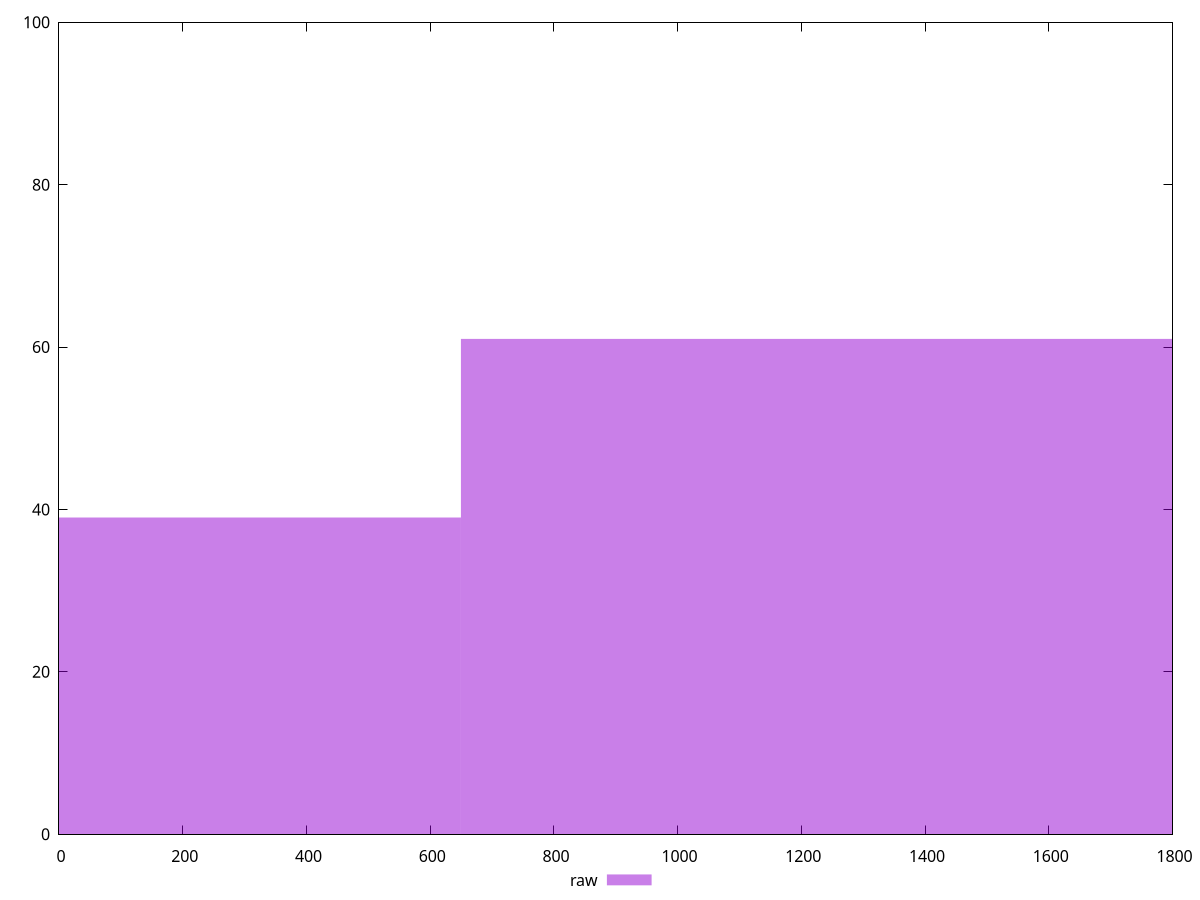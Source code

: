 reset

$raw <<EOF
1299.450886691747 61
0 39
EOF

set key outside below
set boxwidth 1299.450886691747
set xrange [0:1800]
set yrange [0:100]
set trange [0:100]
set style fill transparent solid 0.5 noborder
set terminal svg size 640, 490 enhanced background rgb 'white'
set output "reprap/offscreen-images/samples/pages+cached+noexternal/raw/histogram.svg"

plot $raw title "raw" with boxes

reset

